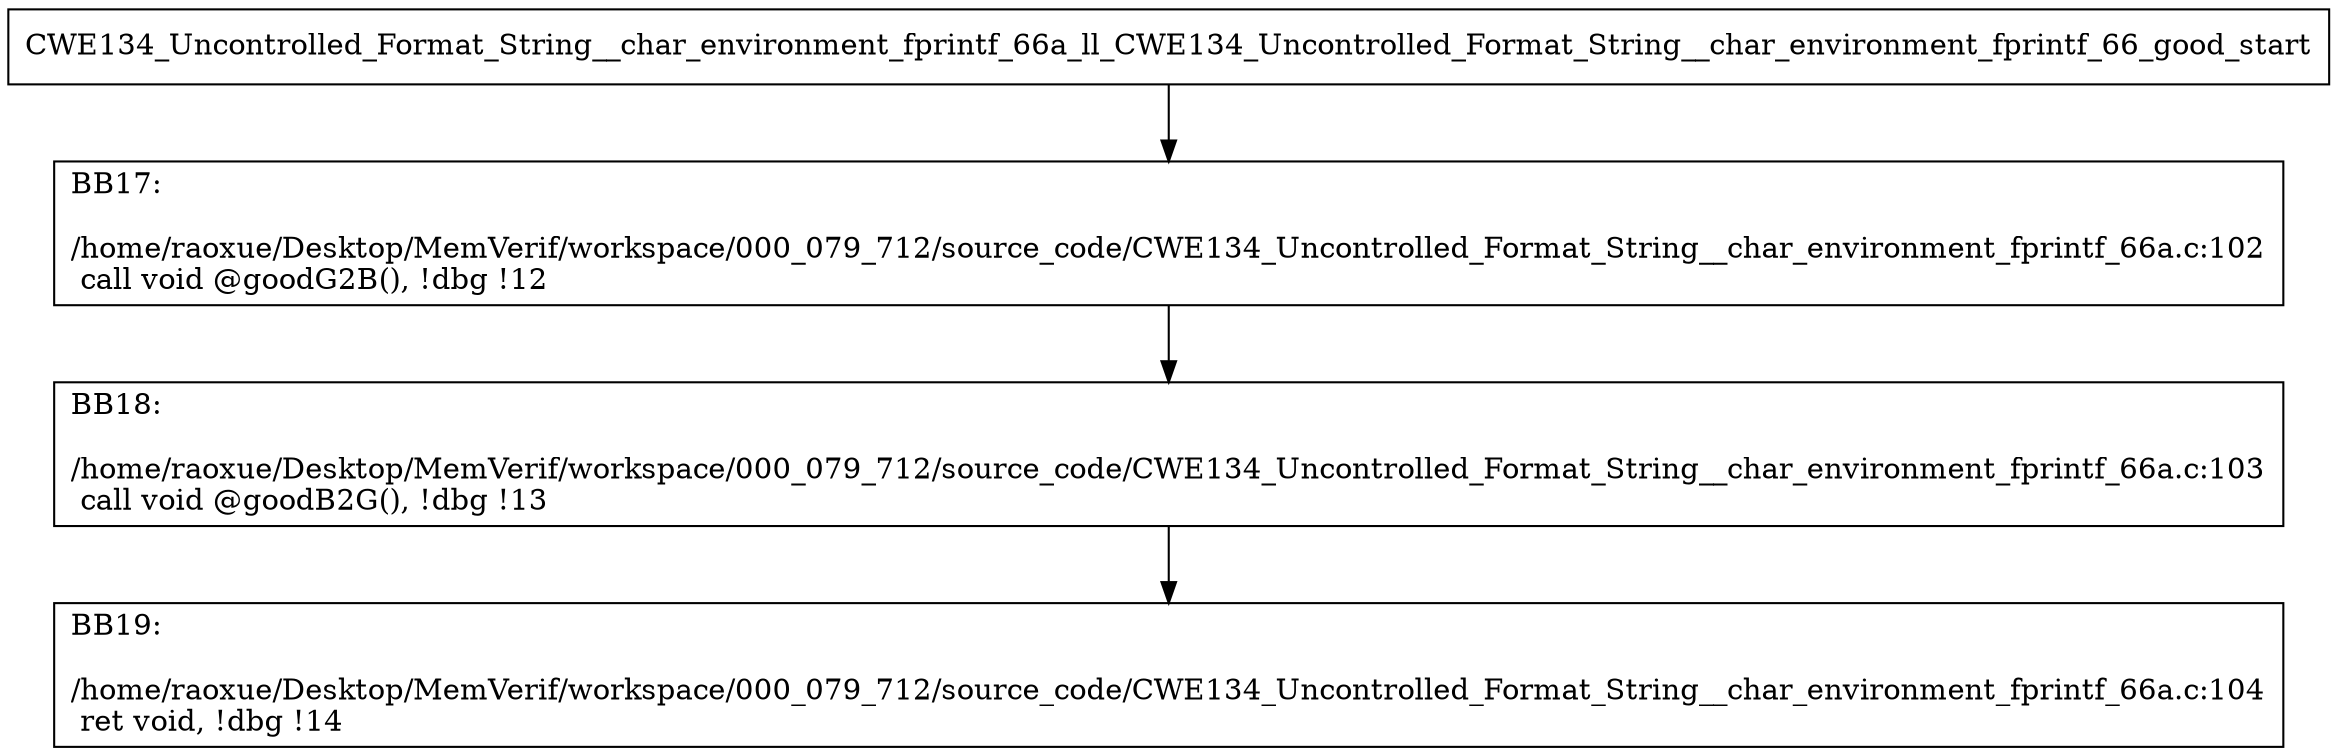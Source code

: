 digraph "CFG for'CWE134_Uncontrolled_Format_String__char_environment_fprintf_66a_ll_CWE134_Uncontrolled_Format_String__char_environment_fprintf_66_good' function" {
	BBCWE134_Uncontrolled_Format_String__char_environment_fprintf_66a_ll_CWE134_Uncontrolled_Format_String__char_environment_fprintf_66_good_start[shape=record,label="{CWE134_Uncontrolled_Format_String__char_environment_fprintf_66a_ll_CWE134_Uncontrolled_Format_String__char_environment_fprintf_66_good_start}"];
	BBCWE134_Uncontrolled_Format_String__char_environment_fprintf_66a_ll_CWE134_Uncontrolled_Format_String__char_environment_fprintf_66_good_start-> CWE134_Uncontrolled_Format_String__char_environment_fprintf_66a_ll_CWE134_Uncontrolled_Format_String__char_environment_fprintf_66_goodBB17;
	CWE134_Uncontrolled_Format_String__char_environment_fprintf_66a_ll_CWE134_Uncontrolled_Format_String__char_environment_fprintf_66_goodBB17 [shape=record, label="{BB17:\l\l/home/raoxue/Desktop/MemVerif/workspace/000_079_712/source_code/CWE134_Uncontrolled_Format_String__char_environment_fprintf_66a.c:102\l
  call void @goodG2B(), !dbg !12\l
}"];
	CWE134_Uncontrolled_Format_String__char_environment_fprintf_66a_ll_CWE134_Uncontrolled_Format_String__char_environment_fprintf_66_goodBB17-> CWE134_Uncontrolled_Format_String__char_environment_fprintf_66a_ll_CWE134_Uncontrolled_Format_String__char_environment_fprintf_66_goodBB18;
	CWE134_Uncontrolled_Format_String__char_environment_fprintf_66a_ll_CWE134_Uncontrolled_Format_String__char_environment_fprintf_66_goodBB18 [shape=record, label="{BB18:\l\l/home/raoxue/Desktop/MemVerif/workspace/000_079_712/source_code/CWE134_Uncontrolled_Format_String__char_environment_fprintf_66a.c:103\l
  call void @goodB2G(), !dbg !13\l
}"];
	CWE134_Uncontrolled_Format_String__char_environment_fprintf_66a_ll_CWE134_Uncontrolled_Format_String__char_environment_fprintf_66_goodBB18-> CWE134_Uncontrolled_Format_String__char_environment_fprintf_66a_ll_CWE134_Uncontrolled_Format_String__char_environment_fprintf_66_goodBB19;
	CWE134_Uncontrolled_Format_String__char_environment_fprintf_66a_ll_CWE134_Uncontrolled_Format_String__char_environment_fprintf_66_goodBB19 [shape=record, label="{BB19:\l\l/home/raoxue/Desktop/MemVerif/workspace/000_079_712/source_code/CWE134_Uncontrolled_Format_String__char_environment_fprintf_66a.c:104\l
  ret void, !dbg !14\l
}"];
}
